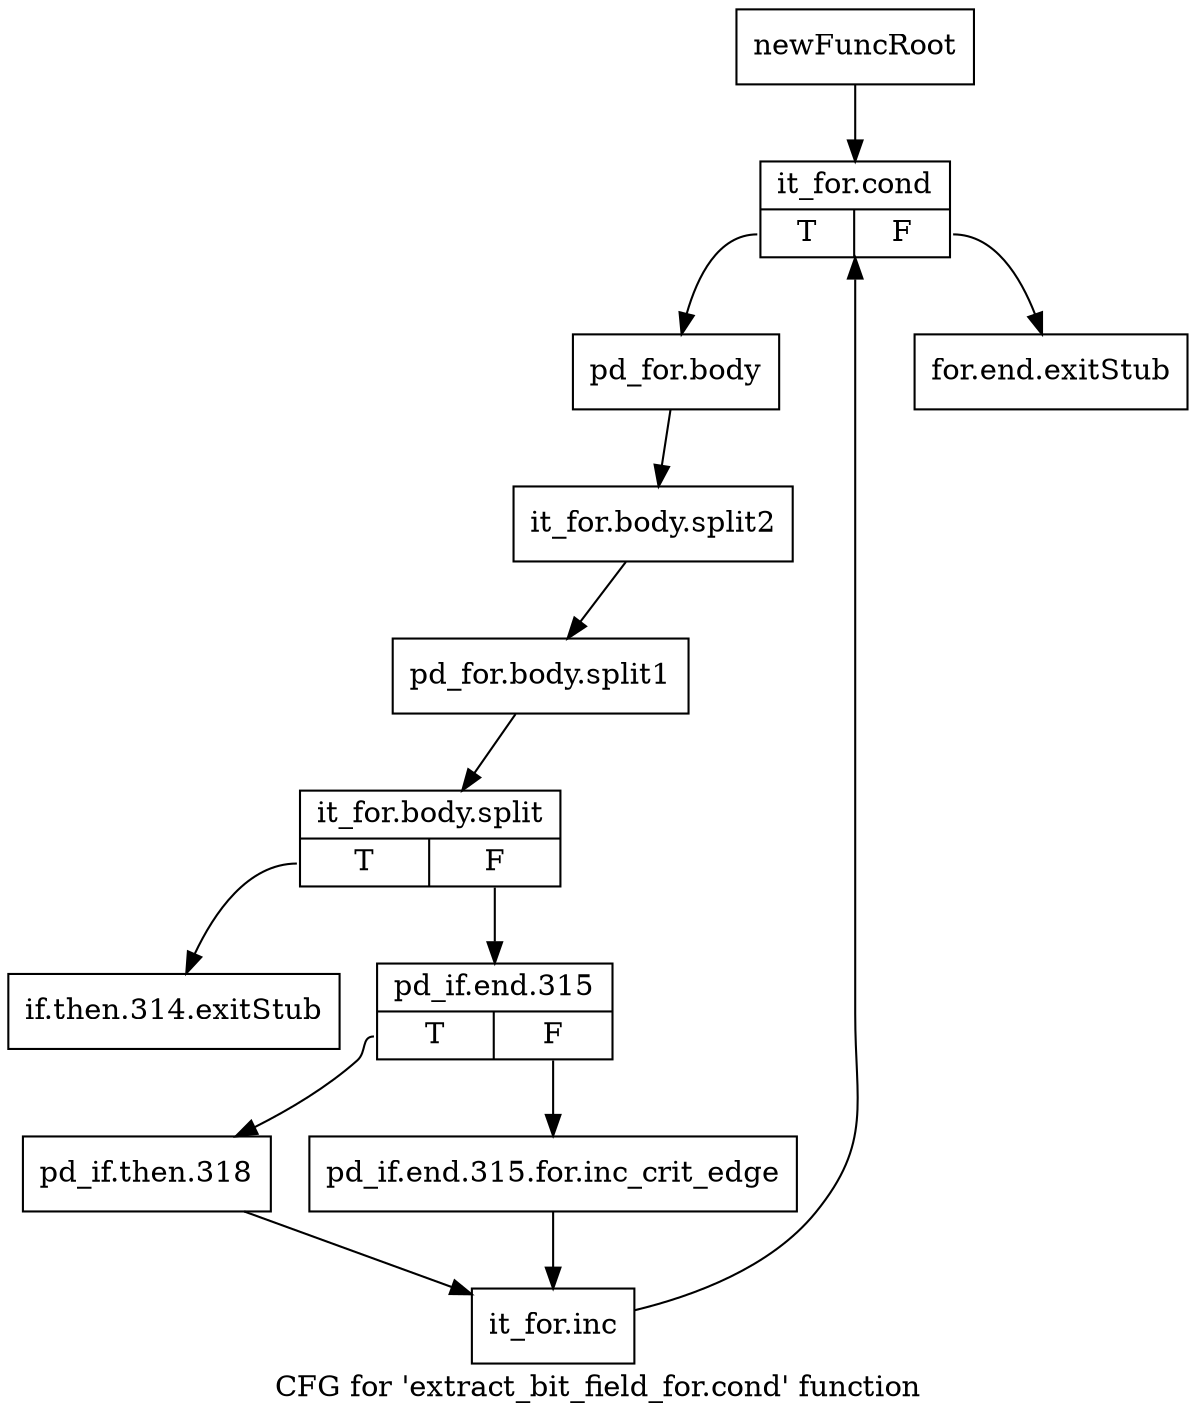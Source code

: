 digraph "CFG for 'extract_bit_field_for.cond' function" {
	label="CFG for 'extract_bit_field_for.cond' function";

	Node0xad182c0 [shape=record,label="{newFuncRoot}"];
	Node0xad182c0 -> Node0xad183b0;
	Node0xad18310 [shape=record,label="{for.end.exitStub}"];
	Node0xad18360 [shape=record,label="{if.then.314.exitStub}"];
	Node0xad183b0 [shape=record,label="{it_for.cond|{<s0>T|<s1>F}}"];
	Node0xad183b0:s0 -> Node0xad18400;
	Node0xad183b0:s1 -> Node0xad18310;
	Node0xad18400 [shape=record,label="{pd_for.body}"];
	Node0xad18400 -> Node0xdc1a7e0;
	Node0xdc1a7e0 [shape=record,label="{it_for.body.split2}"];
	Node0xdc1a7e0 -> Node0xdc15290;
	Node0xdc15290 [shape=record,label="{pd_for.body.split1}"];
	Node0xdc15290 -> Node0xf2bd760;
	Node0xf2bd760 [shape=record,label="{it_for.body.split|{<s0>T|<s1>F}}"];
	Node0xf2bd760:s0 -> Node0xad18360;
	Node0xf2bd760:s1 -> Node0xad18450;
	Node0xad18450 [shape=record,label="{pd_if.end.315|{<s0>T|<s1>F}}"];
	Node0xad18450:s0 -> Node0xad184f0;
	Node0xad18450:s1 -> Node0xad184a0;
	Node0xad184a0 [shape=record,label="{pd_if.end.315.for.inc_crit_edge}"];
	Node0xad184a0 -> Node0xad18540;
	Node0xad184f0 [shape=record,label="{pd_if.then.318}"];
	Node0xad184f0 -> Node0xad18540;
	Node0xad18540 [shape=record,label="{it_for.inc}"];
	Node0xad18540 -> Node0xad183b0;
}
